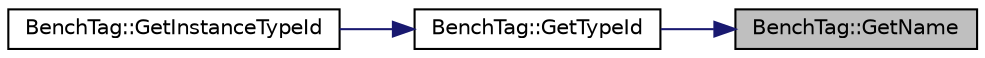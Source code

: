 digraph "BenchTag::GetName"
{
 // LATEX_PDF_SIZE
  edge [fontname="Helvetica",fontsize="10",labelfontname="Helvetica",labelfontsize="10"];
  node [fontname="Helvetica",fontsize="10",shape=record];
  rankdir="RL";
  Node1 [label="BenchTag::GetName",height=0.2,width=0.4,color="black", fillcolor="grey75", style="filled", fontcolor="black",tooltip="Get the bench tag name."];
  Node1 -> Node2 [dir="back",color="midnightblue",fontsize="10",style="solid",fontname="Helvetica"];
  Node2 [label="BenchTag::GetTypeId",height=0.2,width=0.4,color="black", fillcolor="white", style="filled",URL="$class_bench_tag.html#adcfbac87e013dd0424e4b3421d03ee57",tooltip="Register this type."];
  Node2 -> Node3 [dir="back",color="midnightblue",fontsize="10",style="solid",fontname="Helvetica"];
  Node3 [label="BenchTag::GetInstanceTypeId",height=0.2,width=0.4,color="black", fillcolor="white", style="filled",URL="$class_bench_tag.html#a0b299bd4e8ee8b26564c4a7277a468a5",tooltip="Get the most derived TypeId for this Object."];
}
